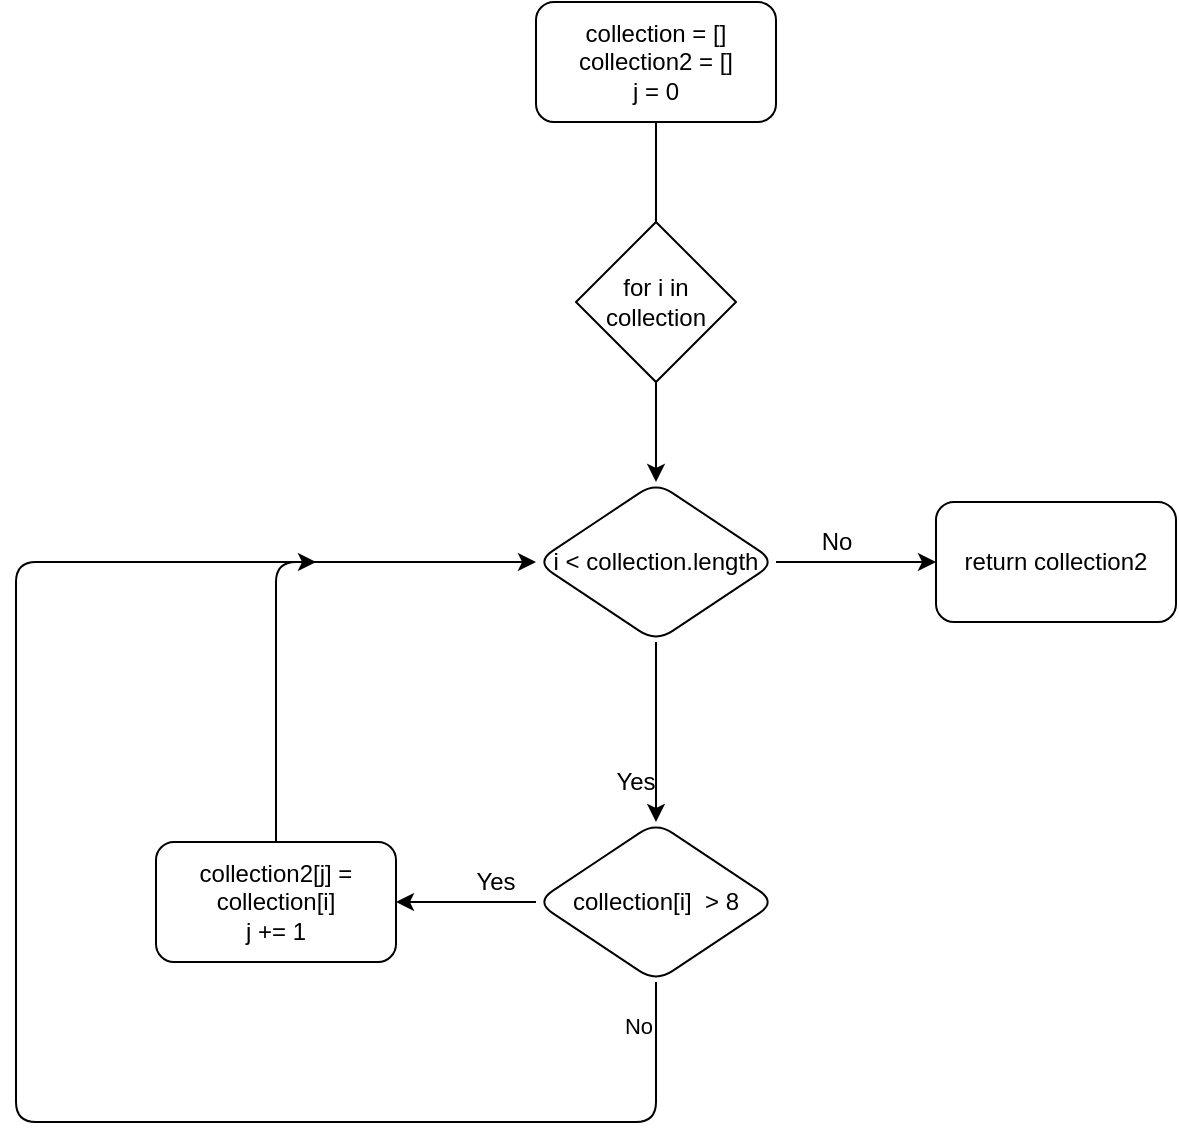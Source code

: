 <mxfile>
    <diagram id="VI8cQngZqtLjQEXOVSxb" name="Page-1">
        <mxGraphModel dx="478" dy="434" grid="1" gridSize="10" guides="1" tooltips="1" connect="1" arrows="1" fold="1" page="1" pageScale="1" pageWidth="827" pageHeight="1169" math="0" shadow="0">
            <root>
                <mxCell id="0"/>
                <mxCell id="1" parent="0"/>
                <mxCell id="2" value="" style="edgeStyle=none;html=1;startArrow=none;" edge="1" parent="1" source="13" target="6">
                    <mxGeometry relative="1" as="geometry"/>
                </mxCell>
                <mxCell id="3" value="collection = []&lt;br&gt;collection2 = []&lt;br&gt;j = 0" style="rounded=1;whiteSpace=wrap;html=1;" vertex="1" parent="1">
                    <mxGeometry x="270" y="10" width="120" height="60" as="geometry"/>
                </mxCell>
                <mxCell id="4" value="" style="edgeStyle=none;html=1;" edge="1" parent="1" source="6" target="10">
                    <mxGeometry relative="1" as="geometry"/>
                </mxCell>
                <mxCell id="5" value="" style="edgeStyle=none;html=1;" edge="1" parent="1" source="6" target="17">
                    <mxGeometry relative="1" as="geometry"/>
                </mxCell>
                <mxCell id="6" value="i &amp;lt; collection.length" style="rhombus;whiteSpace=wrap;html=1;rounded=1;" vertex="1" parent="1">
                    <mxGeometry x="270" y="250" width="120" height="80" as="geometry"/>
                </mxCell>
                <mxCell id="7" value="" style="edgeStyle=none;html=1;" edge="1" parent="1" source="10" target="12">
                    <mxGeometry relative="1" as="geometry"/>
                </mxCell>
                <mxCell id="8" style="edgeStyle=none;html=1;" edge="1" parent="1" source="10">
                    <mxGeometry relative="1" as="geometry">
                        <mxPoint x="160" y="290" as="targetPoint"/>
                        <Array as="points">
                            <mxPoint x="330" y="570"/>
                            <mxPoint x="10" y="570"/>
                            <mxPoint x="10" y="290"/>
                        </Array>
                    </mxGeometry>
                </mxCell>
                <mxCell id="9" value="No" style="edgeLabel;html=1;align=center;verticalAlign=middle;resizable=0;points=[];" vertex="1" connectable="0" parent="8">
                    <mxGeometry x="-0.946" y="-9" relative="1" as="geometry">
                        <mxPoint as="offset"/>
                    </mxGeometry>
                </mxCell>
                <mxCell id="10" value="collection[i]&amp;nbsp; &amp;gt; 8" style="rhombus;whiteSpace=wrap;html=1;rounded=1;" vertex="1" parent="1">
                    <mxGeometry x="270" y="420" width="120" height="80" as="geometry"/>
                </mxCell>
                <mxCell id="11" style="edgeStyle=none;html=1;entryX=0;entryY=0.5;entryDx=0;entryDy=0;" edge="1" parent="1" source="12" target="6">
                    <mxGeometry relative="1" as="geometry">
                        <Array as="points">
                            <mxPoint x="140" y="290"/>
                        </Array>
                    </mxGeometry>
                </mxCell>
                <mxCell id="12" value="collection2[j] = collection[i]&lt;br&gt;j += 1" style="rounded=1;whiteSpace=wrap;html=1;" vertex="1" parent="1">
                    <mxGeometry x="80" y="430" width="120" height="60" as="geometry"/>
                </mxCell>
                <mxCell id="13" value="for i in collection" style="rhombus;whiteSpace=wrap;html=1;" vertex="1" parent="1">
                    <mxGeometry x="290" y="120" width="80" height="80" as="geometry"/>
                </mxCell>
                <mxCell id="14" value="" style="edgeStyle=none;html=1;endArrow=none;" edge="1" parent="1" source="3" target="13">
                    <mxGeometry relative="1" as="geometry">
                        <mxPoint x="330" y="70" as="sourcePoint"/>
                        <mxPoint x="330" y="250" as="targetPoint"/>
                    </mxGeometry>
                </mxCell>
                <mxCell id="15" value="Yes" style="text;html=1;strokeColor=none;fillColor=none;align=center;verticalAlign=middle;whiteSpace=wrap;rounded=0;" vertex="1" parent="1">
                    <mxGeometry x="300" y="390" width="40" height="20" as="geometry"/>
                </mxCell>
                <mxCell id="16" value="Yes" style="text;html=1;strokeColor=none;fillColor=none;align=center;verticalAlign=middle;whiteSpace=wrap;rounded=0;" vertex="1" parent="1">
                    <mxGeometry x="230" y="440" width="40" height="20" as="geometry"/>
                </mxCell>
                <mxCell id="17" value="return collection2" style="whiteSpace=wrap;html=1;rounded=1;" vertex="1" parent="1">
                    <mxGeometry x="470" y="260" width="120" height="60" as="geometry"/>
                </mxCell>
                <mxCell id="18" value="No" style="text;html=1;align=center;verticalAlign=middle;resizable=0;points=[];autosize=1;strokeColor=none;" vertex="1" parent="1">
                    <mxGeometry x="405" y="270" width="30" height="20" as="geometry"/>
                </mxCell>
            </root>
        </mxGraphModel>
    </diagram>
</mxfile>